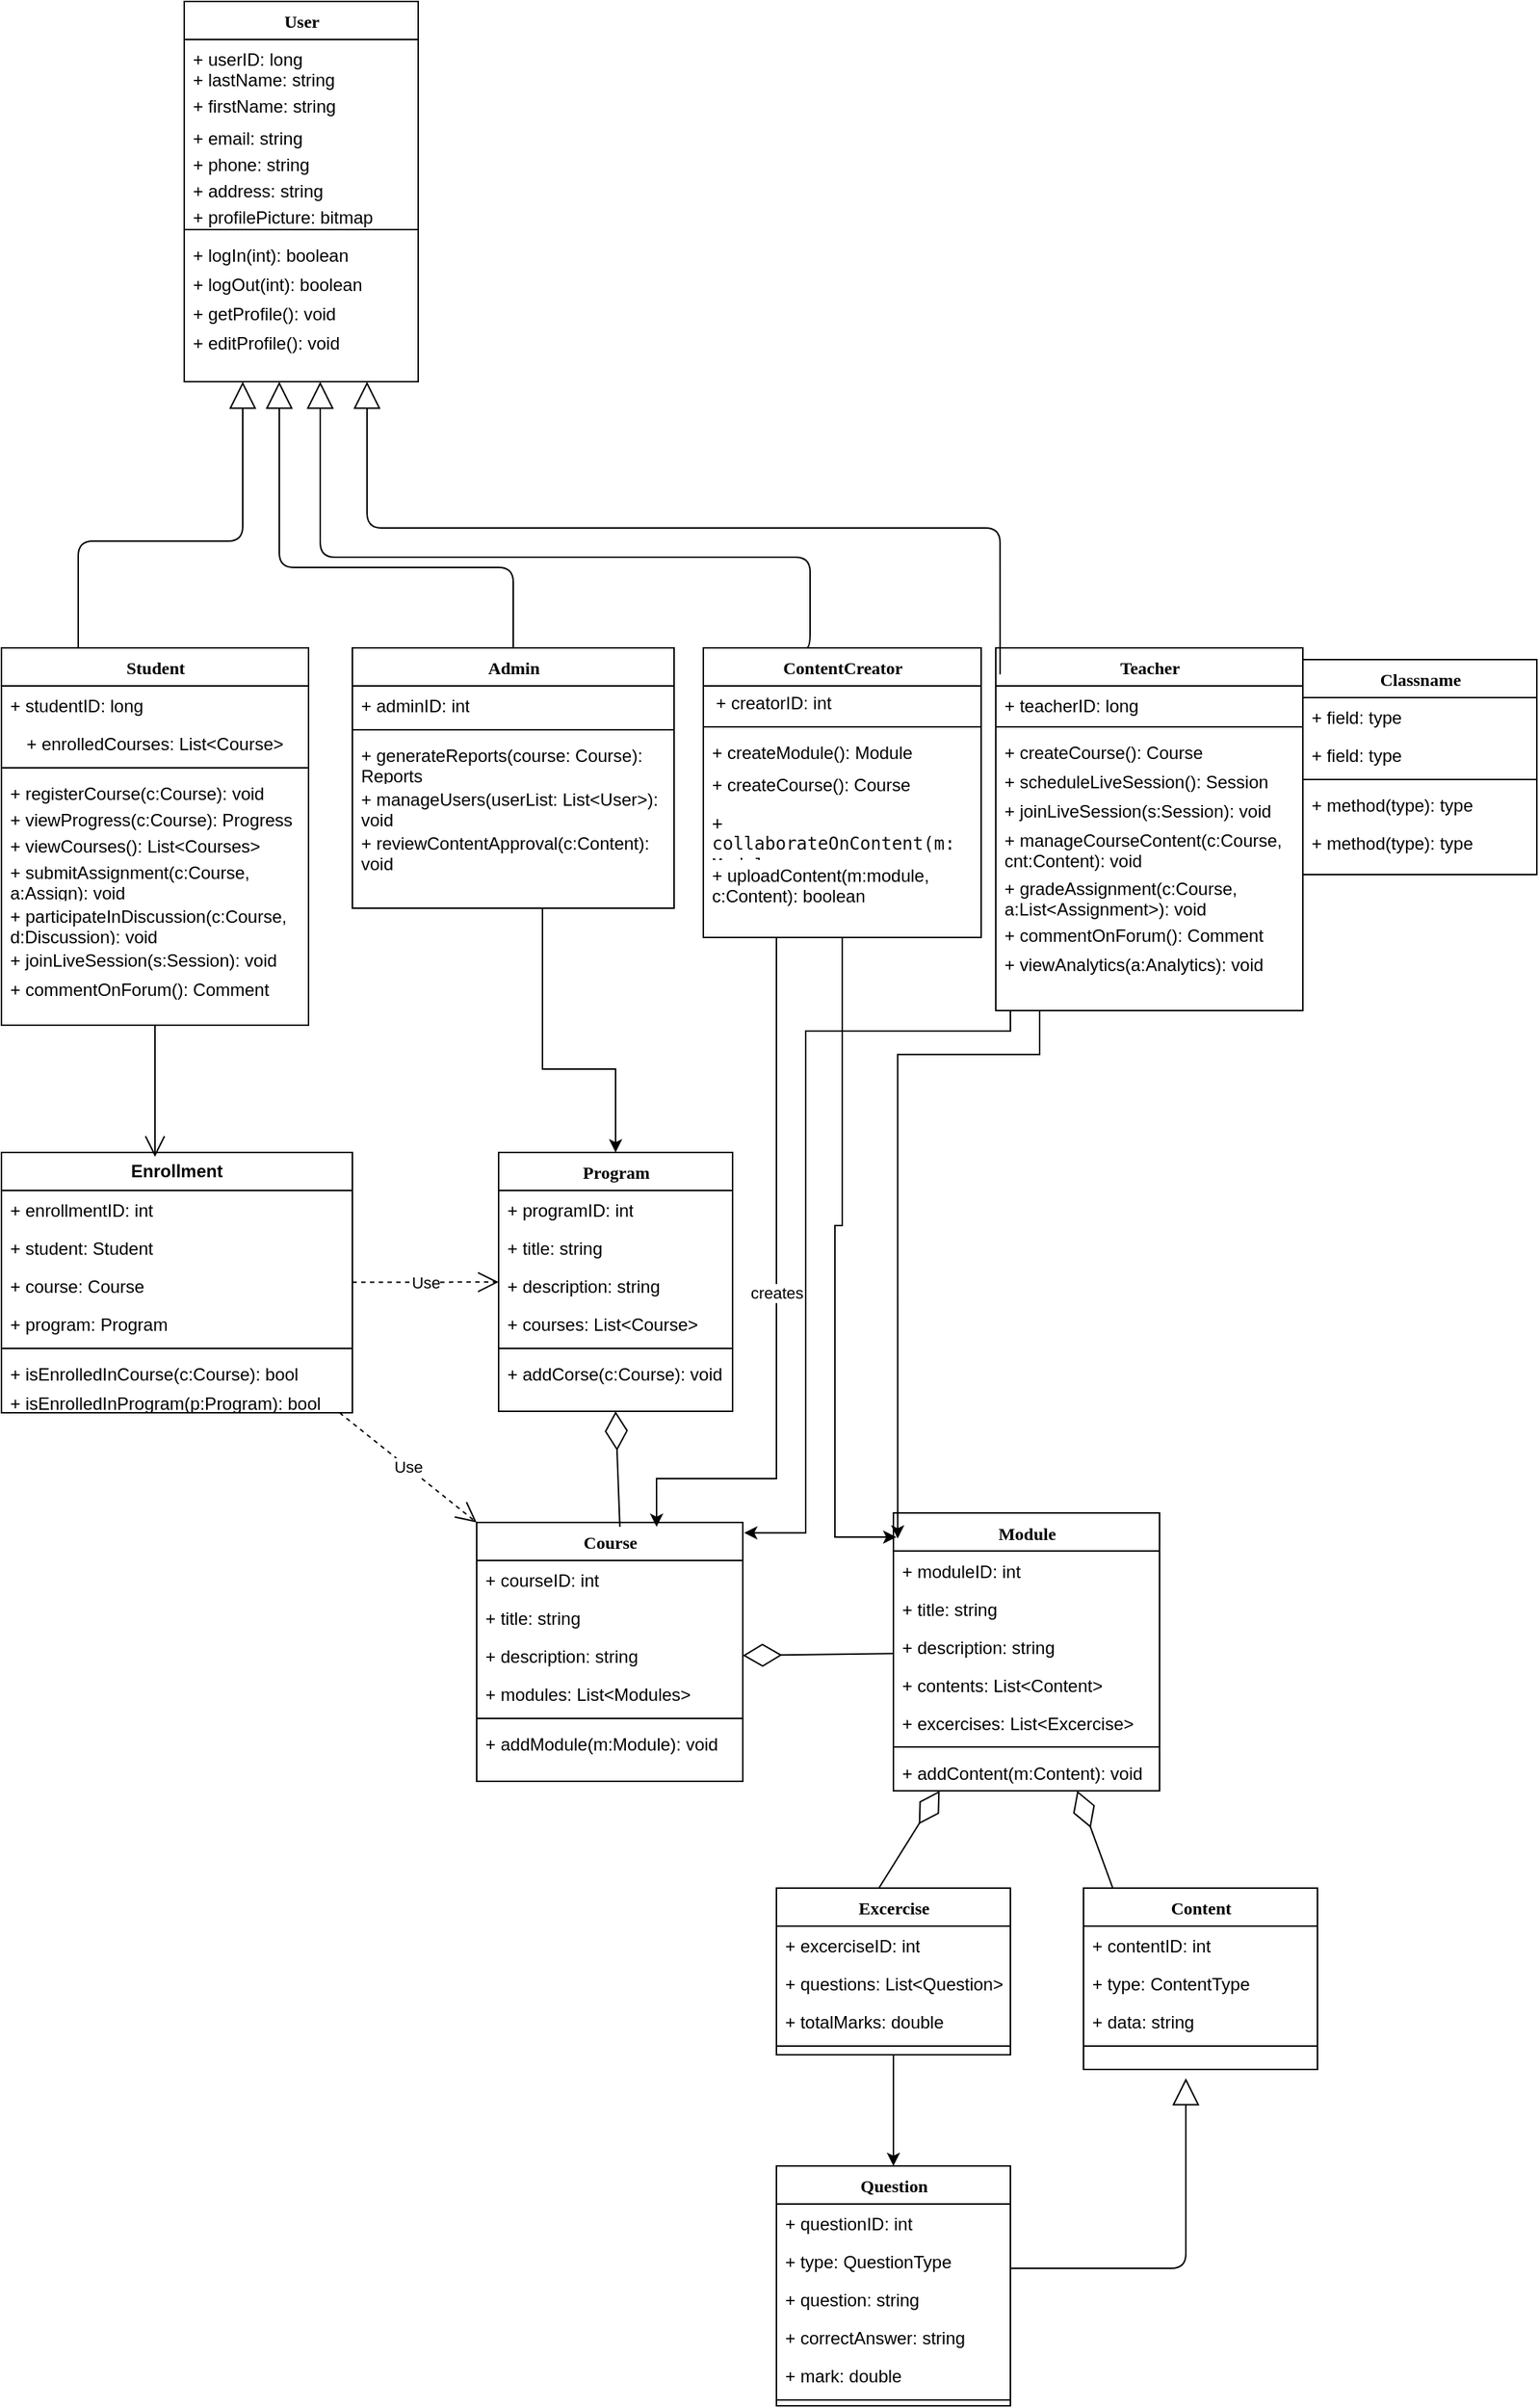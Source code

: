 <mxfile version="24.0.1" type="github">
  <diagram name="Page-1" id="9f46799a-70d6-7492-0946-bef42562c5a5">
    <mxGraphModel dx="880" dy="468" grid="1" gridSize="10" guides="1" tooltips="1" connect="1" arrows="1" fold="1" page="1" pageScale="1" pageWidth="2336" pageHeight="1654" background="none" math="0" shadow="0">
      <root>
        <mxCell id="0" />
        <mxCell id="1" parent="0" />
        <mxCell id="78961159f06e98e8-17" value="User" style="swimlane;html=1;fontStyle=1;align=center;verticalAlign=top;childLayout=stackLayout;horizontal=1;startSize=26;horizontalStack=0;resizeParent=1;resizeLast=0;collapsible=1;marginBottom=0;swimlaneFillColor=#ffffff;rounded=0;shadow=0;comic=0;labelBackgroundColor=none;strokeWidth=1;fillColor=none;fontFamily=Verdana;fontSize=12" parent="1" vertex="1">
          <mxGeometry x="175" y="40" width="160" height="260" as="geometry" />
        </mxCell>
        <mxCell id="78961159f06e98e8-26" value="+ userID: long" style="text;html=1;strokeColor=none;fillColor=none;align=left;verticalAlign=top;spacingLeft=4;spacingRight=4;whiteSpace=wrap;overflow=hidden;rotatable=0;points=[[0,0.5],[1,0.5]];portConstraint=eastwest;" parent="78961159f06e98e8-17" vertex="1">
          <mxGeometry y="26" width="160" height="18" as="geometry" />
        </mxCell>
        <mxCell id="78961159f06e98e8-21" value="+ lastName: string" style="text;html=1;strokeColor=none;fillColor=none;align=left;verticalAlign=middle;spacingLeft=4;spacingRight=4;whiteSpace=wrap;overflow=hidden;rotatable=0;points=[[0,0.5],[1,0.5]];portConstraint=eastwest;" parent="78961159f06e98e8-17" vertex="1">
          <mxGeometry y="44" width="160" height="18" as="geometry" />
        </mxCell>
        <mxCell id="78961159f06e98e8-23" value="+ firstName: string" style="text;html=1;strokeColor=none;fillColor=none;align=left;verticalAlign=middle;spacingLeft=4;spacingRight=4;whiteSpace=wrap;overflow=hidden;rotatable=0;points=[[0,0.5],[1,0.5]];portConstraint=eastwest;" parent="78961159f06e98e8-17" vertex="1">
          <mxGeometry y="62" width="160" height="18" as="geometry" />
        </mxCell>
        <mxCell id="78961159f06e98e8-25" value="+ email: string" style="text;html=1;strokeColor=none;fillColor=none;align=left;verticalAlign=top;spacingLeft=4;spacingRight=4;whiteSpace=wrap;overflow=hidden;rotatable=0;points=[[0,0.5],[1,0.5]];portConstraint=eastwest;" parent="78961159f06e98e8-17" vertex="1">
          <mxGeometry y="80" width="160" height="18" as="geometry" />
        </mxCell>
        <mxCell id="78961159f06e98e8-24" value="+ phone: string" style="text;html=1;strokeColor=none;fillColor=none;align=left;verticalAlign=top;spacingLeft=4;spacingRight=4;whiteSpace=wrap;overflow=hidden;rotatable=0;points=[[0,0.5],[1,0.5]];portConstraint=eastwest;" parent="78961159f06e98e8-17" vertex="1">
          <mxGeometry y="98" width="160" height="18" as="geometry" />
        </mxCell>
        <mxCell id="A95vGlB3U10rZuGnP-6H-2" value="+ address: string" style="text;html=1;strokeColor=none;fillColor=none;align=left;verticalAlign=top;spacingLeft=4;spacingRight=4;whiteSpace=wrap;overflow=hidden;rotatable=0;points=[[0,0.5],[1,0.5]];portConstraint=eastwest;" parent="78961159f06e98e8-17" vertex="1">
          <mxGeometry y="116" width="160" height="18" as="geometry" />
        </mxCell>
        <mxCell id="A95vGlB3U10rZuGnP-6H-1" value="+ profilePicture: bitmap" style="text;html=1;strokeColor=none;fillColor=none;align=left;verticalAlign=top;spacingLeft=4;spacingRight=4;whiteSpace=wrap;overflow=hidden;rotatable=0;points=[[0,0.5],[1,0.5]];portConstraint=eastwest;" parent="78961159f06e98e8-17" vertex="1">
          <mxGeometry y="134" width="160" height="18" as="geometry" />
        </mxCell>
        <mxCell id="78961159f06e98e8-19" value="" style="line;html=1;strokeWidth=1;fillColor=none;align=left;verticalAlign=middle;spacingTop=-1;spacingLeft=3;spacingRight=3;rotatable=0;labelPosition=right;points=[];portConstraint=eastwest;" parent="78961159f06e98e8-17" vertex="1">
          <mxGeometry y="152" width="160" height="8" as="geometry" />
        </mxCell>
        <mxCell id="A95vGlB3U10rZuGnP-6H-10" value="+ logIn(int): boolean" style="text;html=1;strokeColor=none;fillColor=none;align=left;verticalAlign=top;spacingLeft=4;spacingRight=4;whiteSpace=wrap;overflow=hidden;rotatable=0;points=[[0,0.5],[1,0.5]];portConstraint=eastwest;" parent="78961159f06e98e8-17" vertex="1">
          <mxGeometry y="160" width="160" height="20" as="geometry" />
        </mxCell>
        <mxCell id="78961159f06e98e8-20" value="+ logOut(int): boolean" style="text;html=1;strokeColor=none;fillColor=none;align=left;verticalAlign=top;spacingLeft=4;spacingRight=4;whiteSpace=wrap;overflow=hidden;rotatable=0;points=[[0,0.5],[1,0.5]];portConstraint=eastwest;" parent="78961159f06e98e8-17" vertex="1">
          <mxGeometry y="180" width="160" height="20" as="geometry" />
        </mxCell>
        <mxCell id="78961159f06e98e8-27" value="+ getProfile(): void" style="text;html=1;strokeColor=none;fillColor=none;align=left;verticalAlign=top;spacingLeft=4;spacingRight=4;whiteSpace=wrap;overflow=hidden;rotatable=0;points=[[0,0.5],[1,0.5]];portConstraint=eastwest;" parent="78961159f06e98e8-17" vertex="1">
          <mxGeometry y="200" width="160" height="20" as="geometry" />
        </mxCell>
        <mxCell id="A95vGlB3U10rZuGnP-6H-3" value="+ editProfile(): void" style="text;html=1;strokeColor=none;fillColor=none;align=left;verticalAlign=top;spacingLeft=4;spacingRight=4;whiteSpace=wrap;overflow=hidden;rotatable=0;points=[[0,0.5],[1,0.5]];portConstraint=eastwest;" parent="78961159f06e98e8-17" vertex="1">
          <mxGeometry y="220" width="160" height="20" as="geometry" />
        </mxCell>
        <mxCell id="78961159f06e98e8-56" value="Student" style="swimlane;html=1;fontStyle=1;align=center;verticalAlign=top;childLayout=stackLayout;horizontal=1;startSize=26;horizontalStack=0;resizeParent=1;resizeLast=0;collapsible=1;marginBottom=0;swimlaneFillColor=#ffffff;rounded=0;shadow=0;comic=0;labelBackgroundColor=none;strokeWidth=1;fillColor=none;fontFamily=Verdana;fontSize=12" parent="1" vertex="1">
          <mxGeometry x="50" y="482" width="210" height="258" as="geometry" />
        </mxCell>
        <mxCell id="78961159f06e98e8-72" value="+ studentID: long" style="text;html=1;strokeColor=none;fillColor=none;align=left;verticalAlign=top;spacingLeft=4;spacingRight=4;whiteSpace=wrap;overflow=hidden;rotatable=0;points=[[0,0.5],[1,0.5]];portConstraint=eastwest;" parent="78961159f06e98e8-56" vertex="1">
          <mxGeometry y="26" width="210" height="26" as="geometry" />
        </mxCell>
        <mxCell id="78961159f06e98e8-70" value="&lt;span style=&quot;font-size: 12px; white-space: pre; background-color: rgb(255, 255, 255);&quot;&gt;+ enrolledCourses: List&amp;lt;Course&amp;gt;&lt;/span&gt;" style="text;html=1;strokeColor=none;fillColor=none;align=center;verticalAlign=top;spacingLeft=4;spacingRight=4;whiteSpace=wrap;overflow=hidden;rotatable=0;points=[[0,0.5],[1,0.5]];portConstraint=eastwest;fontFamily=Helvetica;fontSize=12;" parent="78961159f06e98e8-56" vertex="1">
          <mxGeometry y="52" width="210" height="26" as="geometry" />
        </mxCell>
        <mxCell id="78961159f06e98e8-64" value="" style="line;html=1;strokeWidth=1;fillColor=none;align=left;verticalAlign=middle;spacingTop=-1;spacingLeft=3;spacingRight=3;rotatable=0;labelPosition=right;points=[];portConstraint=eastwest;" parent="78961159f06e98e8-56" vertex="1">
          <mxGeometry y="78" width="210" height="8" as="geometry" />
        </mxCell>
        <mxCell id="78961159f06e98e8-65" value="+ registerCourse(c:Course): void" style="text;html=1;strokeColor=none;fillColor=none;align=left;verticalAlign=top;spacingLeft=4;spacingRight=4;whiteSpace=wrap;overflow=hidden;rotatable=0;points=[[0,0.5],[1,0.5]];portConstraint=eastwest;" parent="78961159f06e98e8-56" vertex="1">
          <mxGeometry y="86" width="210" height="18" as="geometry" />
        </mxCell>
        <mxCell id="78961159f06e98e8-66" value="+ viewProgress(c:Course): Progress" style="text;html=1;strokeColor=none;fillColor=none;align=left;verticalAlign=top;spacingLeft=4;spacingRight=4;whiteSpace=wrap;overflow=hidden;rotatable=0;points=[[0,0.5],[1,0.5]];portConstraint=eastwest;" parent="78961159f06e98e8-56" vertex="1">
          <mxGeometry y="104" width="210" height="18" as="geometry" />
        </mxCell>
        <mxCell id="A95vGlB3U10rZuGnP-6H-8" value="+ viewCourses(): List&amp;lt;Courses&amp;gt;" style="text;html=1;strokeColor=none;fillColor=none;align=left;verticalAlign=top;spacingLeft=4;spacingRight=4;whiteSpace=wrap;overflow=hidden;rotatable=0;points=[[0,0.5],[1,0.5]];portConstraint=eastwest;" parent="78961159f06e98e8-56" vertex="1">
          <mxGeometry y="122" width="210" height="18" as="geometry" />
        </mxCell>
        <mxCell id="A95vGlB3U10rZuGnP-6H-9" value="+ submitAssignment(c:Course, a:Assign): void" style="text;html=1;strokeColor=none;fillColor=none;align=left;verticalAlign=top;spacingLeft=4;spacingRight=4;whiteSpace=wrap;overflow=hidden;rotatable=0;points=[[0,0.5],[1,0.5]];portConstraint=eastwest;" parent="78961159f06e98e8-56" vertex="1">
          <mxGeometry y="140" width="210" height="30" as="geometry" />
        </mxCell>
        <mxCell id="A95vGlB3U10rZuGnP-6H-12" value="+ participateInDiscussion(c:Course, d:Discussion): void" style="text;html=1;strokeColor=none;fillColor=none;align=left;verticalAlign=top;spacingLeft=4;spacingRight=4;whiteSpace=wrap;overflow=hidden;rotatable=0;points=[[0,0.5],[1,0.5]];portConstraint=eastwest;" parent="78961159f06e98e8-56" vertex="1">
          <mxGeometry y="170" width="210" height="30" as="geometry" />
        </mxCell>
        <mxCell id="4jpahbt-hSNjz72QjL-w-2" value="+ joinLiveSession(s:Session): void" style="text;html=1;strokeColor=none;fillColor=none;align=left;verticalAlign=top;spacingLeft=4;spacingRight=4;whiteSpace=wrap;overflow=hidden;rotatable=0;points=[[0,0.5],[1,0.5]];portConstraint=eastwest;" vertex="1" parent="78961159f06e98e8-56">
          <mxGeometry y="200" width="210" height="20" as="geometry" />
        </mxCell>
        <mxCell id="4jpahbt-hSNjz72QjL-w-4" value="+ commentOnForum(): Comment" style="text;html=1;strokeColor=none;fillColor=none;align=left;verticalAlign=top;spacingLeft=4;spacingRight=4;whiteSpace=wrap;overflow=hidden;rotatable=0;points=[[0,0.5],[1,0.5]];portConstraint=eastwest;" vertex="1" parent="78961159f06e98e8-56">
          <mxGeometry y="220" width="210" height="20" as="geometry" />
        </mxCell>
        <mxCell id="78961159f06e98e8-69" value="Teacher" style="swimlane;html=1;fontStyle=1;align=center;verticalAlign=top;childLayout=stackLayout;horizontal=1;startSize=26;horizontalStack=0;resizeParent=1;resizeLast=0;collapsible=1;marginBottom=0;swimlaneFillColor=#ffffff;rounded=0;shadow=0;comic=0;labelBackgroundColor=none;strokeWidth=1;fillColor=none;fontFamily=Verdana;fontSize=12" parent="1" vertex="1">
          <mxGeometry x="730" y="482" width="210" height="248" as="geometry">
            <mxRectangle x="310" y="482" width="90" height="30" as="alternateBounds" />
          </mxGeometry>
        </mxCell>
        <mxCell id="78961159f06e98e8-71" value="+ teacherID: long" style="text;html=1;strokeColor=none;fillColor=none;align=left;verticalAlign=top;spacingLeft=4;spacingRight=4;whiteSpace=wrap;overflow=hidden;rotatable=0;points=[[0,0.5],[1,0.5]];portConstraint=eastwest;" parent="78961159f06e98e8-69" vertex="1">
          <mxGeometry y="26" width="210" height="24" as="geometry" />
        </mxCell>
        <mxCell id="78961159f06e98e8-77" value="" style="line;html=1;strokeWidth=1;fillColor=none;align=left;verticalAlign=middle;spacingTop=-1;spacingLeft=3;spacingRight=3;rotatable=0;labelPosition=right;points=[];portConstraint=eastwest;" parent="78961159f06e98e8-69" vertex="1">
          <mxGeometry y="50" width="210" height="8" as="geometry" />
        </mxCell>
        <mxCell id="78961159f06e98e8-78" value="+ createCourse(): Course" style="text;html=1;strokeColor=none;fillColor=none;align=left;verticalAlign=top;spacingLeft=4;spacingRight=4;whiteSpace=wrap;overflow=hidden;rotatable=0;points=[[0,0.5],[1,0.5]];portConstraint=eastwest;" parent="78961159f06e98e8-69" vertex="1">
          <mxGeometry y="58" width="210" height="20" as="geometry" />
        </mxCell>
        <mxCell id="78961159f06e98e8-79" value="+ scheduleLiveSession(): Session" style="text;html=1;strokeColor=none;fillColor=none;align=left;verticalAlign=top;spacingLeft=4;spacingRight=4;whiteSpace=wrap;overflow=hidden;rotatable=0;points=[[0,0.5],[1,0.5]];portConstraint=eastwest;" parent="78961159f06e98e8-69" vertex="1">
          <mxGeometry y="78" width="210" height="20" as="geometry" />
        </mxCell>
        <mxCell id="4jpahbt-hSNjz72QjL-w-1" value="+ joinLiveSession(s:Session): void" style="text;html=1;strokeColor=none;fillColor=none;align=left;verticalAlign=top;spacingLeft=4;spacingRight=4;whiteSpace=wrap;overflow=hidden;rotatable=0;points=[[0,0.5],[1,0.5]];portConstraint=eastwest;" vertex="1" parent="78961159f06e98e8-69">
          <mxGeometry y="98" width="210" height="20" as="geometry" />
        </mxCell>
        <mxCell id="78961159f06e98e8-80" value="+ manageCourseContent(c:Course, cnt:Content): void" style="text;html=1;strokeColor=none;fillColor=none;align=left;verticalAlign=top;spacingLeft=4;spacingRight=4;whiteSpace=wrap;overflow=hidden;rotatable=0;points=[[0,0.5],[1,0.5]];portConstraint=eastwest;" parent="78961159f06e98e8-69" vertex="1">
          <mxGeometry y="118" width="210" height="33" as="geometry" />
        </mxCell>
        <mxCell id="78961159f06e98e8-81" value="+ gradeAssignment(c:Course, a:List&amp;lt;Assignment&amp;gt;): void" style="text;html=1;strokeColor=none;fillColor=none;align=left;verticalAlign=top;spacingLeft=4;spacingRight=4;whiteSpace=wrap;overflow=hidden;rotatable=0;points=[[0,0.5],[1,0.5]];portConstraint=eastwest;" parent="78961159f06e98e8-69" vertex="1">
          <mxGeometry y="151" width="210" height="32" as="geometry" />
        </mxCell>
        <mxCell id="4jpahbt-hSNjz72QjL-w-3" value="+ commentOnForum(): Comment" style="text;html=1;strokeColor=none;fillColor=none;align=left;verticalAlign=top;spacingLeft=4;spacingRight=4;whiteSpace=wrap;overflow=hidden;rotatable=0;points=[[0,0.5],[1,0.5]];portConstraint=eastwest;" vertex="1" parent="78961159f06e98e8-69">
          <mxGeometry y="183" width="210" height="20" as="geometry" />
        </mxCell>
        <mxCell id="4jpahbt-hSNjz72QjL-w-5" value="+ viewAnalytics(a:Analytics): void" style="text;html=1;strokeColor=none;fillColor=none;align=left;verticalAlign=top;spacingLeft=4;spacingRight=4;whiteSpace=wrap;overflow=hidden;rotatable=0;points=[[0,0.5],[1,0.5]];portConstraint=eastwest;" vertex="1" parent="78961159f06e98e8-69">
          <mxGeometry y="203" width="210" height="20" as="geometry" />
        </mxCell>
        <mxCell id="78961159f06e98e8-82" value="ContentCreator" style="swimlane;html=1;fontStyle=1;align=center;verticalAlign=top;childLayout=stackLayout;horizontal=1;startSize=26;horizontalStack=0;resizeParent=1;resizeLast=0;collapsible=1;marginBottom=0;swimlaneFillColor=#ffffff;rounded=0;shadow=0;comic=0;labelBackgroundColor=none;strokeWidth=1;fillColor=none;fontFamily=Verdana;fontSize=12" parent="1" vertex="1">
          <mxGeometry x="530" y="482" width="190" height="198" as="geometry" />
        </mxCell>
        <mxCell id="4jpahbt-hSNjz72QjL-w-6" value="&amp;nbsp; + creatorID: int" style="text;strokeColor=none;align=left;fillColor=none;html=1;verticalAlign=middle;whiteSpace=wrap;rounded=0;" vertex="1" parent="78961159f06e98e8-82">
          <mxGeometry y="26" width="190" height="24" as="geometry" />
        </mxCell>
        <mxCell id="78961159f06e98e8-90" value="" style="line;html=1;strokeWidth=1;fillColor=none;align=left;verticalAlign=middle;spacingTop=-1;spacingLeft=3;spacingRight=3;rotatable=0;labelPosition=right;points=[];portConstraint=eastwest;" parent="78961159f06e98e8-82" vertex="1">
          <mxGeometry y="50" width="190" height="8" as="geometry" />
        </mxCell>
        <mxCell id="78961159f06e98e8-91" value="+ createModule(): Module" style="text;html=1;strokeColor=none;fillColor=none;align=left;verticalAlign=top;spacingLeft=4;spacingRight=4;whiteSpace=wrap;overflow=hidden;rotatable=0;points=[[0,0.5],[1,0.5]];portConstraint=eastwest;" parent="78961159f06e98e8-82" vertex="1">
          <mxGeometry y="58" width="190" height="22" as="geometry" />
        </mxCell>
        <mxCell id="78961159f06e98e8-94" value="+ createCourse(): Course" style="text;html=1;strokeColor=none;fillColor=none;align=left;verticalAlign=top;spacingLeft=4;spacingRight=4;whiteSpace=wrap;overflow=hidden;rotatable=0;points=[[0,0.5],[1,0.5]];portConstraint=eastwest;" parent="78961159f06e98e8-82" vertex="1">
          <mxGeometry y="80" width="190" height="26" as="geometry" />
        </mxCell>
        <mxCell id="4jpahbt-hSNjz72QjL-w-7" value="&lt;span style=&quot;color: rgb(13, 13, 13); font-family: &amp;quot;Söhne Mono&amp;quot;, Monaco, &amp;quot;Andale Mono&amp;quot;, &amp;quot;Ubuntu Mono&amp;quot;, monospace; white-space-collapse: preserve; background-color: rgb(255, 255, 255);&quot;&gt;&lt;font style=&quot;font-size: 12px;&quot;&gt;+ collaborateOnContent(m: Module, c: ContentCreator): void&lt;/font&gt;&lt;/span&gt;" style="text;html=1;strokeColor=none;fillColor=none;align=left;verticalAlign=top;spacingLeft=4;spacingRight=4;whiteSpace=wrap;overflow=hidden;rotatable=0;points=[[0,0.5],[1,0.5]];portConstraint=eastwest;" vertex="1" parent="78961159f06e98e8-82">
          <mxGeometry y="106" width="190" height="36" as="geometry" />
        </mxCell>
        <mxCell id="4jpahbt-hSNjz72QjL-w-8" value="+ uploadContent(m:module, c:Content): boolean" style="text;html=1;strokeColor=none;fillColor=none;align=left;verticalAlign=top;spacingLeft=4;spacingRight=4;whiteSpace=wrap;overflow=hidden;rotatable=0;points=[[0,0.5],[1,0.5]];portConstraint=eastwest;" vertex="1" parent="78961159f06e98e8-82">
          <mxGeometry y="142" width="190" height="38" as="geometry" />
        </mxCell>
        <mxCell id="78961159f06e98e8-127" style="edgeStyle=orthogonalEdgeStyle;html=1;labelBackgroundColor=none;startFill=0;startSize=8;endArrow=block;endFill=0;endSize=16;fontFamily=Verdana;fontSize=12;exitX=0.014;exitY=0.073;exitDx=0;exitDy=0;exitPerimeter=0;" parent="1" target="78961159f06e98e8-17" edge="1" source="78961159f06e98e8-69">
          <mxGeometry relative="1" as="geometry">
            <mxPoint x="420" y="482.0" as="sourcePoint" />
            <mxPoint x="260" y="297" as="targetPoint" />
            <Array as="points">
              <mxPoint x="733" y="400" />
              <mxPoint x="300" y="400" />
            </Array>
          </mxGeometry>
        </mxCell>
        <mxCell id="4jpahbt-hSNjz72QjL-w-65" style="edgeStyle=orthogonalEdgeStyle;rounded=0;orthogonalLoop=1;jettySize=auto;html=1;entryX=0.5;entryY=0;entryDx=0;entryDy=0;" edge="1" parent="1" source="78961159f06e98e8-95" target="78961159f06e98e8-43">
          <mxGeometry relative="1" as="geometry">
            <Array as="points">
              <mxPoint x="420" y="770" />
              <mxPoint x="470" y="770" />
            </Array>
          </mxGeometry>
        </mxCell>
        <mxCell id="78961159f06e98e8-95" value="Admin" style="swimlane;html=1;fontStyle=1;align=center;verticalAlign=top;childLayout=stackLayout;horizontal=1;startSize=26;horizontalStack=0;resizeParent=1;resizeLast=0;collapsible=1;marginBottom=0;swimlaneFillColor=#ffffff;rounded=0;shadow=0;comic=0;labelBackgroundColor=none;strokeWidth=1;fillColor=none;fontFamily=Verdana;fontSize=12" parent="1" vertex="1">
          <mxGeometry x="290" y="482" width="220" height="178" as="geometry" />
        </mxCell>
        <mxCell id="78961159f06e98e8-96" value="+ adminID: int" style="text;html=1;strokeColor=none;fillColor=none;align=left;verticalAlign=top;spacingLeft=4;spacingRight=4;whiteSpace=wrap;overflow=hidden;rotatable=0;points=[[0,0.5],[1,0.5]];portConstraint=eastwest;" parent="78961159f06e98e8-95" vertex="1">
          <mxGeometry y="26" width="220" height="26" as="geometry" />
        </mxCell>
        <mxCell id="78961159f06e98e8-103" value="" style="line;html=1;strokeWidth=1;fillColor=none;align=left;verticalAlign=middle;spacingTop=-1;spacingLeft=3;spacingRight=3;rotatable=0;labelPosition=right;points=[];portConstraint=eastwest;" parent="78961159f06e98e8-95" vertex="1">
          <mxGeometry y="52" width="220" height="8" as="geometry" />
        </mxCell>
        <mxCell id="78961159f06e98e8-104" value="+ generateReports(course: Course): Reports" style="text;html=1;strokeColor=none;fillColor=none;align=left;verticalAlign=top;spacingLeft=4;spacingRight=4;whiteSpace=wrap;overflow=hidden;rotatable=0;points=[[0,0.5],[1,0.5]];portConstraint=eastwest;fontFamily=Helvetica;" parent="78961159f06e98e8-95" vertex="1">
          <mxGeometry y="60" width="220" height="30" as="geometry" />
        </mxCell>
        <mxCell id="4jpahbt-hSNjz72QjL-w-10" value="+ manageUsers(userList: List&amp;lt;User&amp;gt;): void" style="text;html=1;strokeColor=none;fillColor=none;align=left;verticalAlign=top;spacingLeft=4;spacingRight=4;whiteSpace=wrap;overflow=hidden;rotatable=0;points=[[0,0.5],[1,0.5]];portConstraint=eastwest;fontFamily=Helvetica;" vertex="1" parent="78961159f06e98e8-95">
          <mxGeometry y="90" width="220" height="30" as="geometry" />
        </mxCell>
        <mxCell id="4jpahbt-hSNjz72QjL-w-11" value="+ reviewContentApproval(c:Content): void" style="text;html=1;strokeColor=none;fillColor=none;align=left;verticalAlign=top;spacingLeft=4;spacingRight=4;whiteSpace=wrap;overflow=hidden;rotatable=0;points=[[0,0.5],[1,0.5]];portConstraint=eastwest;fontFamily=Helvetica;" vertex="1" parent="78961159f06e98e8-95">
          <mxGeometry y="120" width="220" height="30" as="geometry" />
        </mxCell>
        <mxCell id="78961159f06e98e8-108" value="Classname" style="swimlane;html=1;fontStyle=1;align=center;verticalAlign=top;childLayout=stackLayout;horizontal=1;startSize=26;horizontalStack=0;resizeParent=1;resizeLast=0;collapsible=1;marginBottom=0;swimlaneFillColor=#ffffff;rounded=0;shadow=0;comic=0;labelBackgroundColor=none;strokeWidth=1;fillColor=none;fontFamily=Verdana;fontSize=12" parent="1" vertex="1">
          <mxGeometry x="940" y="490.0" width="160" height="147" as="geometry" />
        </mxCell>
        <mxCell id="78961159f06e98e8-109" value="+ field: type" style="text;html=1;strokeColor=none;fillColor=none;align=left;verticalAlign=top;spacingLeft=4;spacingRight=4;whiteSpace=wrap;overflow=hidden;rotatable=0;points=[[0,0.5],[1,0.5]];portConstraint=eastwest;" parent="78961159f06e98e8-108" vertex="1">
          <mxGeometry y="26" width="160" height="26" as="geometry" />
        </mxCell>
        <mxCell id="78961159f06e98e8-110" value="+ field: type" style="text;html=1;strokeColor=none;fillColor=none;align=left;verticalAlign=top;spacingLeft=4;spacingRight=4;whiteSpace=wrap;overflow=hidden;rotatable=0;points=[[0,0.5],[1,0.5]];portConstraint=eastwest;" parent="78961159f06e98e8-108" vertex="1">
          <mxGeometry y="52" width="160" height="26" as="geometry" />
        </mxCell>
        <mxCell id="78961159f06e98e8-116" value="" style="line;html=1;strokeWidth=1;fillColor=none;align=left;verticalAlign=middle;spacingTop=-1;spacingLeft=3;spacingRight=3;rotatable=0;labelPosition=right;points=[];portConstraint=eastwest;" parent="78961159f06e98e8-108" vertex="1">
          <mxGeometry y="78" width="160" height="8" as="geometry" />
        </mxCell>
        <mxCell id="78961159f06e98e8-117" value="+ method(type): type" style="text;html=1;strokeColor=none;fillColor=none;align=left;verticalAlign=top;spacingLeft=4;spacingRight=4;whiteSpace=wrap;overflow=hidden;rotatable=0;points=[[0,0.5],[1,0.5]];portConstraint=eastwest;" parent="78961159f06e98e8-108" vertex="1">
          <mxGeometry y="86" width="160" height="26" as="geometry" />
        </mxCell>
        <mxCell id="78961159f06e98e8-120" value="+ method(type): type" style="text;html=1;strokeColor=none;fillColor=none;align=left;verticalAlign=top;spacingLeft=4;spacingRight=4;whiteSpace=wrap;overflow=hidden;rotatable=0;points=[[0,0.5],[1,0.5]];portConstraint=eastwest;" parent="78961159f06e98e8-108" vertex="1">
          <mxGeometry y="112" width="160" height="26" as="geometry" />
        </mxCell>
        <mxCell id="A95vGlB3U10rZuGnP-6H-5" style="edgeStyle=orthogonalEdgeStyle;html=1;labelBackgroundColor=none;startFill=0;startSize=8;endArrow=block;endFill=0;endSize=16;fontFamily=Verdana;fontSize=12;exitX=0.5;exitY=0;exitDx=0;exitDy=0;entryX=0.75;entryY=1;entryDx=0;entryDy=0;" parent="1" edge="1">
          <mxGeometry relative="1" as="geometry">
            <mxPoint x="598" y="482" as="sourcePoint" />
            <mxPoint x="268" y="300" as="targetPoint" />
            <Array as="points">
              <mxPoint x="603" y="482" />
              <mxPoint x="603" y="420" />
              <mxPoint x="268" y="420" />
            </Array>
          </mxGeometry>
        </mxCell>
        <mxCell id="78961159f06e98e8-126" style="edgeStyle=orthogonalEdgeStyle;html=1;labelBackgroundColor=none;startFill=0;startSize=8;endArrow=block;endFill=0;endSize=16;fontFamily=Verdana;fontSize=12;exitX=0.5;exitY=0;exitDx=0;exitDy=0;" parent="1" edge="1" source="78961159f06e98e8-95">
          <mxGeometry relative="1" as="geometry">
            <Array as="points">
              <mxPoint x="400" y="427" />
              <mxPoint x="240" y="427" />
              <mxPoint x="240" y="300" />
            </Array>
            <mxPoint x="815.04" y="477.992" as="sourcePoint" />
            <mxPoint x="240" y="300" as="targetPoint" />
          </mxGeometry>
        </mxCell>
        <mxCell id="78961159f06e98e8-128" style="edgeStyle=orthogonalEdgeStyle;html=1;labelBackgroundColor=none;startFill=0;startSize=8;endArrow=block;endFill=0;endSize=16;fontFamily=Verdana;fontSize=12;exitX=0.25;exitY=0;exitDx=0;exitDy=0;entryX=0.25;entryY=1;entryDx=0;entryDy=0;" parent="1" source="78961159f06e98e8-56" edge="1" target="78961159f06e98e8-17">
          <mxGeometry relative="1" as="geometry">
            <Array as="points">
              <mxPoint x="103" y="409" />
              <mxPoint x="215" y="409" />
            </Array>
            <mxPoint x="100.04" y="461" as="sourcePoint" />
            <mxPoint x="230" y="290" as="targetPoint" />
          </mxGeometry>
        </mxCell>
        <mxCell id="4jpahbt-hSNjz72QjL-w-12" value="Course" style="swimlane;html=1;fontStyle=1;align=center;verticalAlign=top;childLayout=stackLayout;horizontal=1;startSize=26;horizontalStack=0;resizeParent=1;resizeLast=0;collapsible=1;marginBottom=0;swimlaneFillColor=#ffffff;rounded=0;shadow=0;comic=0;labelBackgroundColor=none;strokeWidth=1;fillColor=none;fontFamily=Verdana;fontSize=12" vertex="1" parent="1">
          <mxGeometry x="375" y="1080" width="182" height="177" as="geometry" />
        </mxCell>
        <mxCell id="4jpahbt-hSNjz72QjL-w-13" value="+ courseID: int" style="text;html=1;strokeColor=none;fillColor=none;align=left;verticalAlign=top;spacingLeft=4;spacingRight=4;whiteSpace=wrap;overflow=hidden;rotatable=0;points=[[0,0.5],[1,0.5]];portConstraint=eastwest;" vertex="1" parent="4jpahbt-hSNjz72QjL-w-12">
          <mxGeometry y="26" width="182" height="26" as="geometry" />
        </mxCell>
        <mxCell id="4jpahbt-hSNjz72QjL-w-14" value="+ title: string" style="text;html=1;strokeColor=none;fillColor=none;align=left;verticalAlign=top;spacingLeft=4;spacingRight=4;whiteSpace=wrap;overflow=hidden;rotatable=0;points=[[0,0.5],[1,0.5]];portConstraint=eastwest;" vertex="1" parent="4jpahbt-hSNjz72QjL-w-12">
          <mxGeometry y="52" width="182" height="26" as="geometry" />
        </mxCell>
        <mxCell id="4jpahbt-hSNjz72QjL-w-15" value="+ description: string" style="text;html=1;strokeColor=none;fillColor=none;align=left;verticalAlign=top;spacingLeft=4;spacingRight=4;whiteSpace=wrap;overflow=hidden;rotatable=0;points=[[0,0.5],[1,0.5]];portConstraint=eastwest;" vertex="1" parent="4jpahbt-hSNjz72QjL-w-12">
          <mxGeometry y="78" width="182" height="26" as="geometry" />
        </mxCell>
        <mxCell id="4jpahbt-hSNjz72QjL-w-16" value="+ modules: List&amp;lt;Modules&amp;gt;" style="text;html=1;strokeColor=none;fillColor=none;align=left;verticalAlign=top;spacingLeft=4;spacingRight=4;whiteSpace=wrap;overflow=hidden;rotatable=0;points=[[0,0.5],[1,0.5]];portConstraint=eastwest;" vertex="1" parent="4jpahbt-hSNjz72QjL-w-12">
          <mxGeometry y="104" width="182" height="26" as="geometry" />
        </mxCell>
        <mxCell id="4jpahbt-hSNjz72QjL-w-17" value="" style="line;html=1;strokeWidth=1;fillColor=none;align=left;verticalAlign=middle;spacingTop=-1;spacingLeft=3;spacingRight=3;rotatable=0;labelPosition=right;points=[];portConstraint=eastwest;" vertex="1" parent="4jpahbt-hSNjz72QjL-w-12">
          <mxGeometry y="130" width="182" height="8" as="geometry" />
        </mxCell>
        <mxCell id="4jpahbt-hSNjz72QjL-w-18" value="+ addModule(m:Module): void" style="text;html=1;strokeColor=none;fillColor=none;align=left;verticalAlign=top;spacingLeft=4;spacingRight=4;whiteSpace=wrap;overflow=hidden;rotatable=0;points=[[0,0.5],[1,0.5]];portConstraint=eastwest;" vertex="1" parent="4jpahbt-hSNjz72QjL-w-12">
          <mxGeometry y="138" width="182" height="26" as="geometry" />
        </mxCell>
        <mxCell id="4jpahbt-hSNjz72QjL-w-19" value="Module" style="swimlane;html=1;fontStyle=1;align=center;verticalAlign=top;childLayout=stackLayout;horizontal=1;startSize=26;horizontalStack=0;resizeParent=1;resizeLast=0;collapsible=1;marginBottom=0;swimlaneFillColor=#ffffff;rounded=0;shadow=0;comic=0;labelBackgroundColor=none;strokeWidth=1;fillColor=none;fontFamily=Verdana;fontSize=12" vertex="1" parent="1">
          <mxGeometry x="660" y="1073.5" width="182" height="190" as="geometry" />
        </mxCell>
        <mxCell id="4jpahbt-hSNjz72QjL-w-20" value="+ moduleID: int" style="text;html=1;strokeColor=none;fillColor=none;align=left;verticalAlign=top;spacingLeft=4;spacingRight=4;whiteSpace=wrap;overflow=hidden;rotatable=0;points=[[0,0.5],[1,0.5]];portConstraint=eastwest;" vertex="1" parent="4jpahbt-hSNjz72QjL-w-19">
          <mxGeometry y="26" width="182" height="26" as="geometry" />
        </mxCell>
        <mxCell id="4jpahbt-hSNjz72QjL-w-21" value="+ title: string" style="text;html=1;strokeColor=none;fillColor=none;align=left;verticalAlign=top;spacingLeft=4;spacingRight=4;whiteSpace=wrap;overflow=hidden;rotatable=0;points=[[0,0.5],[1,0.5]];portConstraint=eastwest;" vertex="1" parent="4jpahbt-hSNjz72QjL-w-19">
          <mxGeometry y="52" width="182" height="26" as="geometry" />
        </mxCell>
        <mxCell id="4jpahbt-hSNjz72QjL-w-22" value="+ description: string" style="text;html=1;strokeColor=none;fillColor=none;align=left;verticalAlign=top;spacingLeft=4;spacingRight=4;whiteSpace=wrap;overflow=hidden;rotatable=0;points=[[0,0.5],[1,0.5]];portConstraint=eastwest;" vertex="1" parent="4jpahbt-hSNjz72QjL-w-19">
          <mxGeometry y="78" width="182" height="26" as="geometry" />
        </mxCell>
        <mxCell id="4jpahbt-hSNjz72QjL-w-23" value="+ contents: List&amp;lt;Content&amp;gt;" style="text;html=1;strokeColor=none;fillColor=none;align=left;verticalAlign=top;spacingLeft=4;spacingRight=4;whiteSpace=wrap;overflow=hidden;rotatable=0;points=[[0,0.5],[1,0.5]];portConstraint=eastwest;" vertex="1" parent="4jpahbt-hSNjz72QjL-w-19">
          <mxGeometry y="104" width="182" height="26" as="geometry" />
        </mxCell>
        <mxCell id="4jpahbt-hSNjz72QjL-w-26" value="+ excercises: List&amp;lt;Excercise&amp;gt;" style="text;html=1;strokeColor=none;fillColor=none;align=left;verticalAlign=top;spacingLeft=4;spacingRight=4;whiteSpace=wrap;overflow=hidden;rotatable=0;points=[[0,0.5],[1,0.5]];portConstraint=eastwest;" vertex="1" parent="4jpahbt-hSNjz72QjL-w-19">
          <mxGeometry y="130" width="182" height="26" as="geometry" />
        </mxCell>
        <mxCell id="4jpahbt-hSNjz72QjL-w-24" value="" style="line;html=1;strokeWidth=1;fillColor=none;align=left;verticalAlign=middle;spacingTop=-1;spacingLeft=3;spacingRight=3;rotatable=0;labelPosition=right;points=[];portConstraint=eastwest;" vertex="1" parent="4jpahbt-hSNjz72QjL-w-19">
          <mxGeometry y="156" width="182" height="8" as="geometry" />
        </mxCell>
        <mxCell id="4jpahbt-hSNjz72QjL-w-25" value="+ addContent(m:Content): void" style="text;html=1;strokeColor=none;fillColor=none;align=left;verticalAlign=top;spacingLeft=4;spacingRight=4;whiteSpace=wrap;overflow=hidden;rotatable=0;points=[[0,0.5],[1,0.5]];portConstraint=eastwest;" vertex="1" parent="4jpahbt-hSNjz72QjL-w-19">
          <mxGeometry y="164" width="182" height="26" as="geometry" />
        </mxCell>
        <mxCell id="4jpahbt-hSNjz72QjL-w-27" value="Content" style="swimlane;html=1;fontStyle=1;align=center;verticalAlign=top;childLayout=stackLayout;horizontal=1;startSize=26;horizontalStack=0;resizeParent=1;resizeLast=0;collapsible=1;marginBottom=0;swimlaneFillColor=#ffffff;rounded=0;shadow=0;comic=0;labelBackgroundColor=none;strokeWidth=1;fillColor=none;fontFamily=Verdana;fontSize=12" vertex="1" parent="1">
          <mxGeometry x="790" y="1330" width="160" height="124" as="geometry" />
        </mxCell>
        <mxCell id="4jpahbt-hSNjz72QjL-w-28" value="+ contentID: int" style="text;html=1;strokeColor=none;fillColor=none;align=left;verticalAlign=top;spacingLeft=4;spacingRight=4;whiteSpace=wrap;overflow=hidden;rotatable=0;points=[[0,0.5],[1,0.5]];portConstraint=eastwest;" vertex="1" parent="4jpahbt-hSNjz72QjL-w-27">
          <mxGeometry y="26" width="160" height="26" as="geometry" />
        </mxCell>
        <mxCell id="4jpahbt-hSNjz72QjL-w-29" value="+ type: ContentType" style="text;html=1;strokeColor=none;fillColor=none;align=left;verticalAlign=top;spacingLeft=4;spacingRight=4;whiteSpace=wrap;overflow=hidden;rotatable=0;points=[[0,0.5],[1,0.5]];portConstraint=eastwest;" vertex="1" parent="4jpahbt-hSNjz72QjL-w-27">
          <mxGeometry y="52" width="160" height="26" as="geometry" />
        </mxCell>
        <mxCell id="4jpahbt-hSNjz72QjL-w-30" value="+ data: string" style="text;html=1;strokeColor=none;fillColor=none;align=left;verticalAlign=top;spacingLeft=4;spacingRight=4;whiteSpace=wrap;overflow=hidden;rotatable=0;points=[[0,0.5],[1,0.5]];portConstraint=eastwest;" vertex="1" parent="4jpahbt-hSNjz72QjL-w-27">
          <mxGeometry y="78" width="160" height="26" as="geometry" />
        </mxCell>
        <mxCell id="4jpahbt-hSNjz72QjL-w-32" value="" style="line;html=1;strokeWidth=1;fillColor=none;align=left;verticalAlign=middle;spacingTop=-1;spacingLeft=3;spacingRight=3;rotatable=0;labelPosition=right;points=[];portConstraint=eastwest;" vertex="1" parent="4jpahbt-hSNjz72QjL-w-27">
          <mxGeometry y="104" width="160" height="8" as="geometry" />
        </mxCell>
        <mxCell id="4jpahbt-hSNjz72QjL-w-71" style="edgeStyle=orthogonalEdgeStyle;rounded=0;orthogonalLoop=1;jettySize=auto;html=1;entryX=0.5;entryY=0;entryDx=0;entryDy=0;" edge="1" parent="1" source="4jpahbt-hSNjz72QjL-w-34" target="4jpahbt-hSNjz72QjL-w-39">
          <mxGeometry relative="1" as="geometry" />
        </mxCell>
        <mxCell id="4jpahbt-hSNjz72QjL-w-34" value="Excercise" style="swimlane;html=1;fontStyle=1;align=center;verticalAlign=top;childLayout=stackLayout;horizontal=1;startSize=26;horizontalStack=0;resizeParent=1;resizeLast=0;collapsible=1;marginBottom=0;swimlaneFillColor=#ffffff;rounded=0;shadow=0;comic=0;labelBackgroundColor=none;strokeWidth=1;fillColor=none;fontFamily=Verdana;fontSize=12" vertex="1" parent="1">
          <mxGeometry x="580" y="1330" width="160" height="114" as="geometry" />
        </mxCell>
        <mxCell id="4jpahbt-hSNjz72QjL-w-35" value="+ excerciseID: int" style="text;html=1;strokeColor=none;fillColor=none;align=left;verticalAlign=top;spacingLeft=4;spacingRight=4;whiteSpace=wrap;overflow=hidden;rotatable=0;points=[[0,0.5],[1,0.5]];portConstraint=eastwest;" vertex="1" parent="4jpahbt-hSNjz72QjL-w-34">
          <mxGeometry y="26" width="160" height="26" as="geometry" />
        </mxCell>
        <mxCell id="4jpahbt-hSNjz72QjL-w-36" value="+ questions: List&amp;lt;Question&amp;gt;" style="text;html=1;strokeColor=none;fillColor=none;align=left;verticalAlign=top;spacingLeft=4;spacingRight=4;whiteSpace=wrap;overflow=hidden;rotatable=0;points=[[0,0.5],[1,0.5]];portConstraint=eastwest;" vertex="1" parent="4jpahbt-hSNjz72QjL-w-34">
          <mxGeometry y="52" width="160" height="26" as="geometry" />
        </mxCell>
        <mxCell id="4jpahbt-hSNjz72QjL-w-46" value="+ totalMarks: double" style="text;html=1;strokeColor=none;fillColor=none;align=left;verticalAlign=top;spacingLeft=4;spacingRight=4;whiteSpace=wrap;overflow=hidden;rotatable=0;points=[[0,0.5],[1,0.5]];portConstraint=eastwest;" vertex="1" parent="4jpahbt-hSNjz72QjL-w-34">
          <mxGeometry y="78" width="160" height="26" as="geometry" />
        </mxCell>
        <mxCell id="4jpahbt-hSNjz72QjL-w-38" value="" style="line;html=1;strokeWidth=1;fillColor=none;align=left;verticalAlign=middle;spacingTop=-1;spacingLeft=3;spacingRight=3;rotatable=0;labelPosition=right;points=[];portConstraint=eastwest;" vertex="1" parent="4jpahbt-hSNjz72QjL-w-34">
          <mxGeometry y="104" width="160" height="8" as="geometry" />
        </mxCell>
        <mxCell id="4jpahbt-hSNjz72QjL-w-39" value="Question" style="swimlane;html=1;fontStyle=1;align=center;verticalAlign=top;childLayout=stackLayout;horizontal=1;startSize=26;horizontalStack=0;resizeParent=1;resizeLast=0;collapsible=1;marginBottom=0;swimlaneFillColor=#ffffff;rounded=0;shadow=0;comic=0;labelBackgroundColor=none;strokeWidth=1;fillColor=none;fontFamily=Verdana;fontSize=12" vertex="1" parent="1">
          <mxGeometry x="580" y="1520" width="160" height="164" as="geometry" />
        </mxCell>
        <mxCell id="4jpahbt-hSNjz72QjL-w-40" value="+ questionID: int" style="text;html=1;strokeColor=none;fillColor=none;align=left;verticalAlign=top;spacingLeft=4;spacingRight=4;whiteSpace=wrap;overflow=hidden;rotatable=0;points=[[0,0.5],[1,0.5]];portConstraint=eastwest;" vertex="1" parent="4jpahbt-hSNjz72QjL-w-39">
          <mxGeometry y="26" width="160" height="26" as="geometry" />
        </mxCell>
        <mxCell id="4jpahbt-hSNjz72QjL-w-41" value="+ type: QuestionType" style="text;html=1;strokeColor=none;fillColor=none;align=left;verticalAlign=top;spacingLeft=4;spacingRight=4;whiteSpace=wrap;overflow=hidden;rotatable=0;points=[[0,0.5],[1,0.5]];portConstraint=eastwest;" vertex="1" parent="4jpahbt-hSNjz72QjL-w-39">
          <mxGeometry y="52" width="160" height="26" as="geometry" />
        </mxCell>
        <mxCell id="4jpahbt-hSNjz72QjL-w-43" value="+ question: string" style="text;html=1;strokeColor=none;fillColor=none;align=left;verticalAlign=top;spacingLeft=4;spacingRight=4;whiteSpace=wrap;overflow=hidden;rotatable=0;points=[[0,0.5],[1,0.5]];portConstraint=eastwest;" vertex="1" parent="4jpahbt-hSNjz72QjL-w-39">
          <mxGeometry y="78" width="160" height="26" as="geometry" />
        </mxCell>
        <mxCell id="4jpahbt-hSNjz72QjL-w-44" value="+ correctAnswer: string" style="text;html=1;strokeColor=none;fillColor=none;align=left;verticalAlign=top;spacingLeft=4;spacingRight=4;whiteSpace=wrap;overflow=hidden;rotatable=0;points=[[0,0.5],[1,0.5]];portConstraint=eastwest;" vertex="1" parent="4jpahbt-hSNjz72QjL-w-39">
          <mxGeometry y="104" width="160" height="26" as="geometry" />
        </mxCell>
        <mxCell id="4jpahbt-hSNjz72QjL-w-45" value="+ mark: double" style="text;html=1;strokeColor=none;fillColor=none;align=left;verticalAlign=top;spacingLeft=4;spacingRight=4;whiteSpace=wrap;overflow=hidden;rotatable=0;points=[[0,0.5],[1,0.5]];portConstraint=eastwest;" vertex="1" parent="4jpahbt-hSNjz72QjL-w-39">
          <mxGeometry y="130" width="160" height="26" as="geometry" />
        </mxCell>
        <mxCell id="4jpahbt-hSNjz72QjL-w-42" value="" style="line;html=1;strokeWidth=1;fillColor=none;align=left;verticalAlign=middle;spacingTop=-1;spacingLeft=3;spacingRight=3;rotatable=0;labelPosition=right;points=[];portConstraint=eastwest;" vertex="1" parent="4jpahbt-hSNjz72QjL-w-39">
          <mxGeometry y="156" width="160" height="8" as="geometry" />
        </mxCell>
        <mxCell id="4jpahbt-hSNjz72QjL-w-50" value="&lt;b&gt;Enrollment&lt;/b&gt;" style="swimlane;fontStyle=0;childLayout=stackLayout;horizontal=1;startSize=26;fillColor=none;horizontalStack=0;resizeParent=1;resizeParentMax=0;resizeLast=0;collapsible=1;marginBottom=0;whiteSpace=wrap;html=1;" vertex="1" parent="1">
          <mxGeometry x="50" y="827" width="240" height="178" as="geometry" />
        </mxCell>
        <mxCell id="4jpahbt-hSNjz72QjL-w-51" value="+ enrollmentID: int&lt;div&gt;&lt;br&gt;&lt;/div&gt;" style="text;strokeColor=none;fillColor=none;align=left;verticalAlign=top;spacingLeft=4;spacingRight=4;overflow=hidden;rotatable=0;points=[[0,0.5],[1,0.5]];portConstraint=eastwest;whiteSpace=wrap;html=1;" vertex="1" parent="4jpahbt-hSNjz72QjL-w-50">
          <mxGeometry y="26" width="240" height="26" as="geometry" />
        </mxCell>
        <mxCell id="4jpahbt-hSNjz72QjL-w-52" value="+ student: Student" style="text;strokeColor=none;fillColor=none;align=left;verticalAlign=top;spacingLeft=4;spacingRight=4;overflow=hidden;rotatable=0;points=[[0,0.5],[1,0.5]];portConstraint=eastwest;whiteSpace=wrap;html=1;" vertex="1" parent="4jpahbt-hSNjz72QjL-w-50">
          <mxGeometry y="52" width="240" height="26" as="geometry" />
        </mxCell>
        <mxCell id="4jpahbt-hSNjz72QjL-w-53" value="+ course: Course" style="text;strokeColor=none;fillColor=none;align=left;verticalAlign=top;spacingLeft=4;spacingRight=4;overflow=hidden;rotatable=0;points=[[0,0.5],[1,0.5]];portConstraint=eastwest;whiteSpace=wrap;html=1;" vertex="1" parent="4jpahbt-hSNjz72QjL-w-50">
          <mxGeometry y="78" width="240" height="26" as="geometry" />
        </mxCell>
        <mxCell id="4jpahbt-hSNjz72QjL-w-54" value="+ program: Program" style="text;strokeColor=none;fillColor=none;align=left;verticalAlign=top;spacingLeft=4;spacingRight=4;overflow=hidden;rotatable=0;points=[[0,0.5],[1,0.5]];portConstraint=eastwest;whiteSpace=wrap;html=1;" vertex="1" parent="4jpahbt-hSNjz72QjL-w-50">
          <mxGeometry y="104" width="240" height="26" as="geometry" />
        </mxCell>
        <mxCell id="4jpahbt-hSNjz72QjL-w-56" value="" style="line;strokeWidth=1;fillColor=none;align=left;verticalAlign=middle;spacingTop=-1;spacingLeft=3;spacingRight=3;rotatable=0;labelPosition=right;points=[];portConstraint=eastwest;strokeColor=inherit;" vertex="1" parent="4jpahbt-hSNjz72QjL-w-50">
          <mxGeometry y="130" width="240" height="8" as="geometry" />
        </mxCell>
        <mxCell id="4jpahbt-hSNjz72QjL-w-55" value="+ isEnrolledInCourse(c:Course): bool" style="text;html=1;strokeColor=none;fillColor=none;align=left;verticalAlign=top;spacingLeft=4;spacingRight=4;whiteSpace=wrap;overflow=hidden;rotatable=0;points=[[0,0.5],[1,0.5]];portConstraint=eastwest;" vertex="1" parent="4jpahbt-hSNjz72QjL-w-50">
          <mxGeometry y="138" width="240" height="20" as="geometry" />
        </mxCell>
        <mxCell id="4jpahbt-hSNjz72QjL-w-57" value="+ isEnrolledInProgram(p:Program): bool" style="text;html=1;strokeColor=none;fillColor=none;align=left;verticalAlign=top;spacingLeft=4;spacingRight=4;whiteSpace=wrap;overflow=hidden;rotatable=0;points=[[0,0.5],[1,0.5]];portConstraint=eastwest;" vertex="1" parent="4jpahbt-hSNjz72QjL-w-50">
          <mxGeometry y="158" width="240" height="20" as="geometry" />
        </mxCell>
        <mxCell id="4jpahbt-hSNjz72QjL-w-60" value="" style="endArrow=open;endFill=1;endSize=12;html=1;rounded=0;exitX=0.5;exitY=1;exitDx=0;exitDy=0;" edge="1" parent="1" source="78961159f06e98e8-56">
          <mxGeometry width="160" relative="1" as="geometry">
            <mxPoint x="380" y="880" as="sourcePoint" />
            <mxPoint x="155" y="830" as="targetPoint" />
          </mxGeometry>
        </mxCell>
        <mxCell id="78961159f06e98e8-43" value="Program" style="swimlane;html=1;fontStyle=1;align=center;verticalAlign=top;childLayout=stackLayout;horizontal=1;startSize=26;horizontalStack=0;resizeParent=1;resizeLast=0;collapsible=1;marginBottom=0;swimlaneFillColor=#ffffff;rounded=0;shadow=0;comic=0;labelBackgroundColor=none;strokeWidth=1;fillColor=none;fontFamily=Verdana;fontSize=12" parent="1" vertex="1">
          <mxGeometry x="390" y="827" width="160" height="177" as="geometry" />
        </mxCell>
        <mxCell id="78961159f06e98e8-44" value="+ programID: int" style="text;html=1;strokeColor=none;fillColor=none;align=left;verticalAlign=top;spacingLeft=4;spacingRight=4;whiteSpace=wrap;overflow=hidden;rotatable=0;points=[[0,0.5],[1,0.5]];portConstraint=eastwest;" parent="78961159f06e98e8-43" vertex="1">
          <mxGeometry y="26" width="160" height="26" as="geometry" />
        </mxCell>
        <mxCell id="78961159f06e98e8-45" value="+ title: string" style="text;html=1;strokeColor=none;fillColor=none;align=left;verticalAlign=top;spacingLeft=4;spacingRight=4;whiteSpace=wrap;overflow=hidden;rotatable=0;points=[[0,0.5],[1,0.5]];portConstraint=eastwest;" parent="78961159f06e98e8-43" vertex="1">
          <mxGeometry y="52" width="160" height="26" as="geometry" />
        </mxCell>
        <mxCell id="78961159f06e98e8-49" value="+ description: string" style="text;html=1;strokeColor=none;fillColor=none;align=left;verticalAlign=top;spacingLeft=4;spacingRight=4;whiteSpace=wrap;overflow=hidden;rotatable=0;points=[[0,0.5],[1,0.5]];portConstraint=eastwest;" parent="78961159f06e98e8-43" vertex="1">
          <mxGeometry y="78" width="160" height="26" as="geometry" />
        </mxCell>
        <mxCell id="78961159f06e98e8-50" value="+ courses: List&amp;lt;Course&amp;gt;" style="text;html=1;strokeColor=none;fillColor=none;align=left;verticalAlign=top;spacingLeft=4;spacingRight=4;whiteSpace=wrap;overflow=hidden;rotatable=0;points=[[0,0.5],[1,0.5]];portConstraint=eastwest;" parent="78961159f06e98e8-43" vertex="1">
          <mxGeometry y="104" width="160" height="26" as="geometry" />
        </mxCell>
        <mxCell id="78961159f06e98e8-51" value="" style="line;html=1;strokeWidth=1;fillColor=none;align=left;verticalAlign=middle;spacingTop=-1;spacingLeft=3;spacingRight=3;rotatable=0;labelPosition=right;points=[];portConstraint=eastwest;" parent="78961159f06e98e8-43" vertex="1">
          <mxGeometry y="130" width="160" height="8" as="geometry" />
        </mxCell>
        <mxCell id="78961159f06e98e8-52" value="+ addCorse(c:Course): void" style="text;html=1;strokeColor=none;fillColor=none;align=left;verticalAlign=top;spacingLeft=4;spacingRight=4;whiteSpace=wrap;overflow=hidden;rotatable=0;points=[[0,0.5],[1,0.5]];portConstraint=eastwest;" parent="78961159f06e98e8-43" vertex="1">
          <mxGeometry y="138" width="160" height="26" as="geometry" />
        </mxCell>
        <mxCell id="4jpahbt-hSNjz72QjL-w-61" value="Use" style="endArrow=open;endSize=12;dashed=1;html=1;rounded=0;" edge="1" parent="1" source="4jpahbt-hSNjz72QjL-w-50" target="78961159f06e98e8-43">
          <mxGeometry width="160" relative="1" as="geometry">
            <mxPoint x="380" y="980" as="sourcePoint" />
            <mxPoint x="540" y="980" as="targetPoint" />
          </mxGeometry>
        </mxCell>
        <mxCell id="4jpahbt-hSNjz72QjL-w-62" value="Use" style="endArrow=open;endSize=12;dashed=1;html=1;rounded=0;entryX=0;entryY=0;entryDx=0;entryDy=0;" edge="1" parent="1" source="4jpahbt-hSNjz72QjL-w-50" target="4jpahbt-hSNjz72QjL-w-12">
          <mxGeometry width="160" relative="1" as="geometry">
            <mxPoint x="380" y="1080" as="sourcePoint" />
            <mxPoint x="540" y="1080" as="targetPoint" />
          </mxGeometry>
        </mxCell>
        <mxCell id="4jpahbt-hSNjz72QjL-w-64" value="" style="endArrow=diamondThin;endFill=0;endSize=24;html=1;rounded=0;entryX=0.5;entryY=1;entryDx=0;entryDy=0;exitX=0.538;exitY=0.017;exitDx=0;exitDy=0;exitPerimeter=0;" edge="1" parent="1" source="4jpahbt-hSNjz72QjL-w-12" target="78961159f06e98e8-43">
          <mxGeometry width="160" relative="1" as="geometry">
            <mxPoint x="380" y="1080" as="sourcePoint" />
            <mxPoint x="540" y="1080" as="targetPoint" />
          </mxGeometry>
        </mxCell>
        <mxCell id="4jpahbt-hSNjz72QjL-w-66" value="creates" style="edgeStyle=orthogonalEdgeStyle;rounded=0;orthogonalLoop=1;jettySize=auto;html=1;entryX=0.676;entryY=0.017;entryDx=0;entryDy=0;entryPerimeter=0;" edge="1" parent="1" source="78961159f06e98e8-82" target="4jpahbt-hSNjz72QjL-w-12">
          <mxGeometry relative="1" as="geometry">
            <Array as="points">
              <mxPoint x="580" y="1050" />
              <mxPoint x="498" y="1050" />
            </Array>
          </mxGeometry>
        </mxCell>
        <mxCell id="4jpahbt-hSNjz72QjL-w-67" value="" style="endArrow=diamondThin;endFill=0;endSize=24;html=1;rounded=0;entryX=1;entryY=0.5;entryDx=0;entryDy=0;" edge="1" parent="1" source="4jpahbt-hSNjz72QjL-w-19" target="4jpahbt-hSNjz72QjL-w-15">
          <mxGeometry width="160" relative="1" as="geometry">
            <mxPoint x="570" y="1030" as="sourcePoint" />
            <mxPoint x="730" y="1030" as="targetPoint" />
          </mxGeometry>
        </mxCell>
        <mxCell id="4jpahbt-hSNjz72QjL-w-68" style="edgeStyle=orthogonalEdgeStyle;rounded=0;orthogonalLoop=1;jettySize=auto;html=1;entryX=0.011;entryY=0.087;entryDx=0;entryDy=0;entryPerimeter=0;" edge="1" parent="1" source="78961159f06e98e8-82" target="4jpahbt-hSNjz72QjL-w-19">
          <mxGeometry relative="1" as="geometry">
            <Array as="points">
              <mxPoint x="625" y="877" />
              <mxPoint x="620" y="877" />
              <mxPoint x="620" y="1090" />
            </Array>
          </mxGeometry>
        </mxCell>
        <mxCell id="4jpahbt-hSNjz72QjL-w-69" value="" style="endArrow=diamondThin;endFill=0;endSize=24;html=1;rounded=0;exitX=0.438;exitY=0;exitDx=0;exitDy=0;exitPerimeter=0;" edge="1" parent="1" source="4jpahbt-hSNjz72QjL-w-34" target="4jpahbt-hSNjz72QjL-w-19">
          <mxGeometry width="160" relative="1" as="geometry">
            <mxPoint x="570" y="1230" as="sourcePoint" />
            <mxPoint x="730" y="1230" as="targetPoint" />
          </mxGeometry>
        </mxCell>
        <mxCell id="4jpahbt-hSNjz72QjL-w-70" value="" style="endArrow=diamondThin;endFill=0;endSize=24;html=1;rounded=0;exitX=0.125;exitY=0;exitDx=0;exitDy=0;exitPerimeter=0;" edge="1" parent="1" source="4jpahbt-hSNjz72QjL-w-27" target="4jpahbt-hSNjz72QjL-w-19">
          <mxGeometry width="160" relative="1" as="geometry">
            <mxPoint x="660" y="1340" as="sourcePoint" />
            <mxPoint x="800" y="1270" as="targetPoint" />
          </mxGeometry>
        </mxCell>
        <mxCell id="4jpahbt-hSNjz72QjL-w-72" style="edgeStyle=orthogonalEdgeStyle;html=1;labelBackgroundColor=none;startFill=0;startSize=8;endArrow=block;endFill=0;endSize=16;fontFamily=Verdana;fontSize=12;" edge="1" parent="1" source="4jpahbt-hSNjz72QjL-w-39">
          <mxGeometry relative="1" as="geometry">
            <mxPoint x="1023" y="1590" as="sourcePoint" />
            <mxPoint x="860" y="1460" as="targetPoint" />
            <Array as="points">
              <mxPoint x="860" y="1590" />
            </Array>
          </mxGeometry>
        </mxCell>
        <mxCell id="4jpahbt-hSNjz72QjL-w-73" style="edgeStyle=orthogonalEdgeStyle;rounded=0;orthogonalLoop=1;jettySize=auto;html=1;entryX=0.016;entryY=0.092;entryDx=0;entryDy=0;entryPerimeter=0;" edge="1" parent="1" source="78961159f06e98e8-69" target="4jpahbt-hSNjz72QjL-w-19">
          <mxGeometry relative="1" as="geometry">
            <Array as="points">
              <mxPoint x="760" y="760" />
              <mxPoint x="663" y="760" />
            </Array>
          </mxGeometry>
        </mxCell>
        <mxCell id="4jpahbt-hSNjz72QjL-w-74" style="edgeStyle=orthogonalEdgeStyle;rounded=0;orthogonalLoop=1;jettySize=auto;html=1;entryX=1.005;entryY=0.04;entryDx=0;entryDy=0;entryPerimeter=0;" edge="1" parent="1" source="78961159f06e98e8-69" target="4jpahbt-hSNjz72QjL-w-12">
          <mxGeometry relative="1" as="geometry">
            <Array as="points">
              <mxPoint x="740" y="744" />
              <mxPoint x="600" y="744" />
              <mxPoint x="600" y="1087" />
            </Array>
          </mxGeometry>
        </mxCell>
      </root>
    </mxGraphModel>
  </diagram>
</mxfile>
